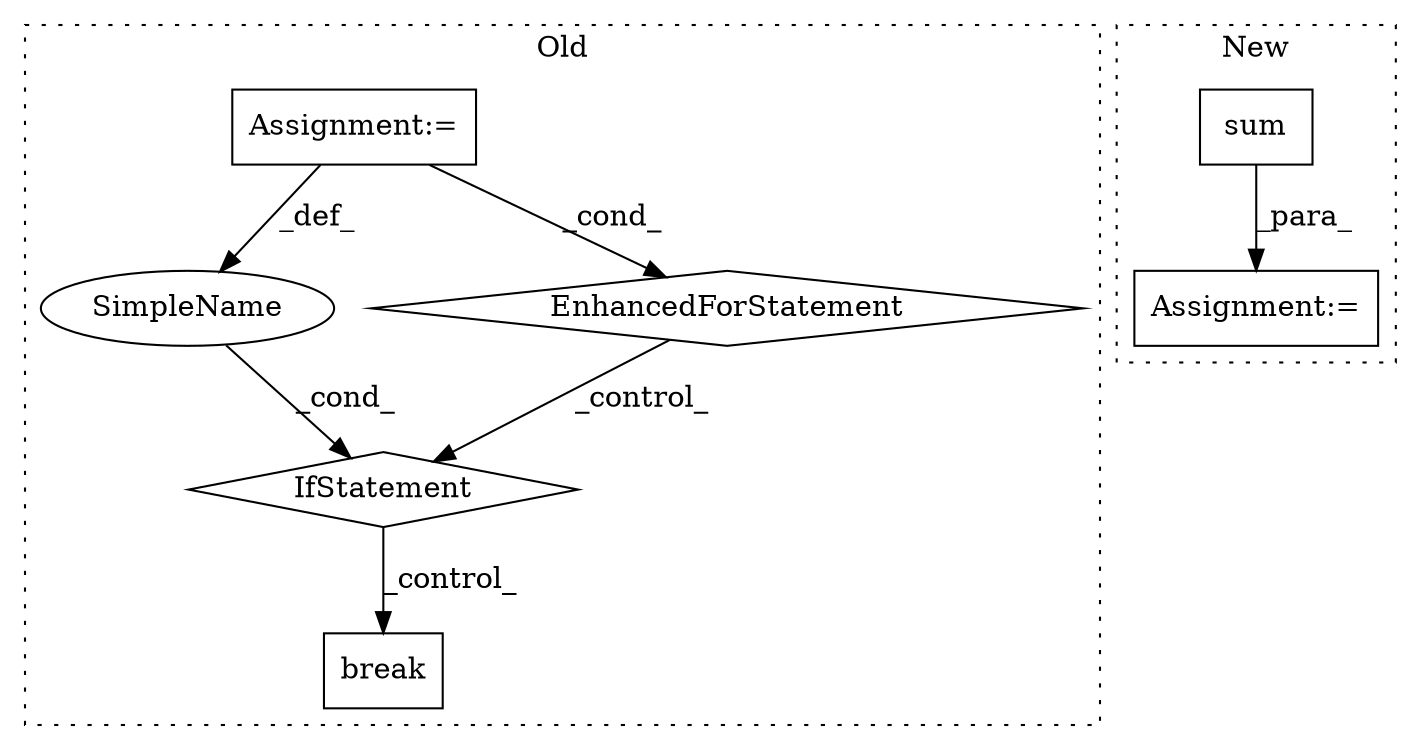 digraph G {
subgraph cluster0 {
1 [label="break" a="10" s="3541" l="6" shape="box"];
3 [label="IfStatement" a="25" s="3439,3462" l="4,2" shape="diamond"];
4 [label="SimpleName" a="42" s="" l="" shape="ellipse"];
5 [label="Assignment:=" a="7" s="3318,3425" l="77,2" shape="box"];
6 [label="EnhancedForStatement" a="70" s="3318,3425" l="77,2" shape="diamond"];
label = "Old";
style="dotted";
}
subgraph cluster1 {
2 [label="sum" a="32" s="3206,3214" l="4,1" shape="box"];
7 [label="Assignment:=" a="7" s="3201" l="1" shape="box"];
label = "New";
style="dotted";
}
2 -> 7 [label="_para_"];
3 -> 1 [label="_control_"];
4 -> 3 [label="_cond_"];
5 -> 4 [label="_def_"];
5 -> 6 [label="_cond_"];
6 -> 3 [label="_control_"];
}